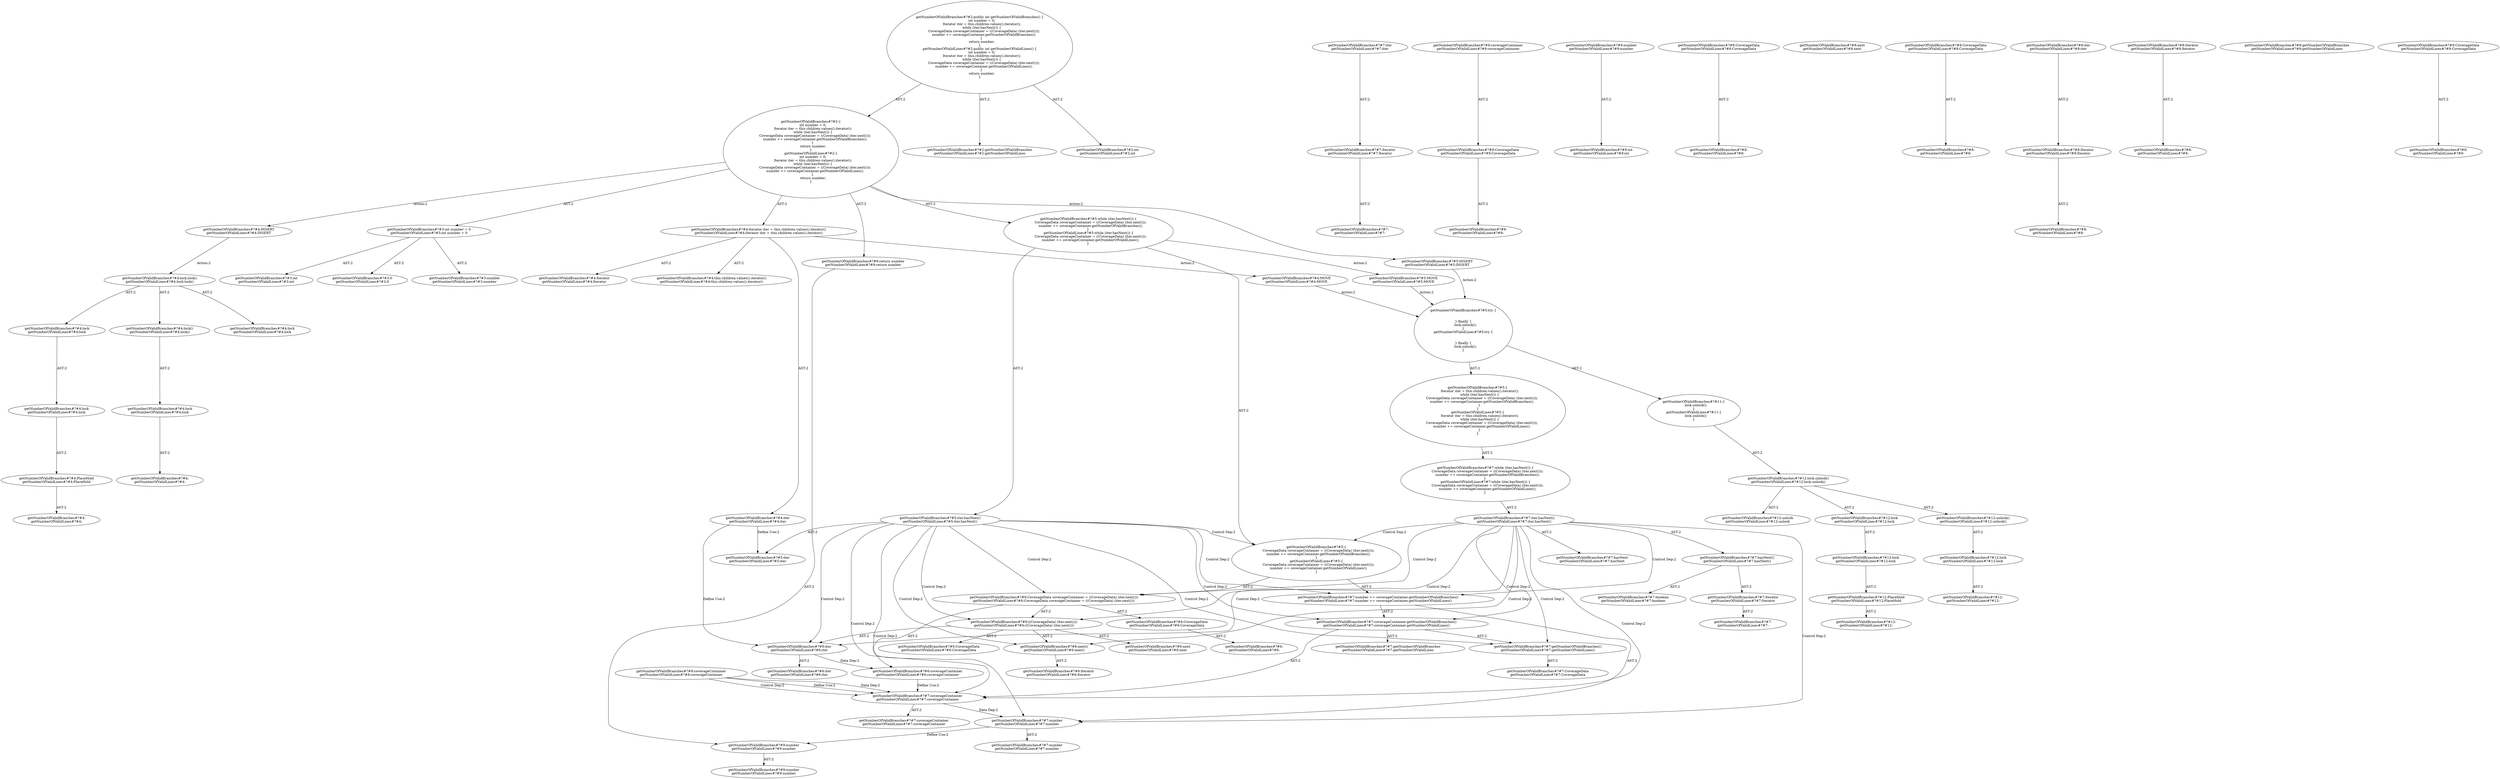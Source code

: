 digraph "Pattern" {
0 [label="getNumberOfValidBranches#?#4:INSERT
getNumberOfValidLines#?#4:INSERT" shape=ellipse]
1 [label="getNumberOfValidBranches#?#2:\{
    int number = 0;
    Iterator iter = this.children.values().iterator();
    while (iter.hasNext()) \{
        CoverageData coverageContainer = ((CoverageData) (iter.next()));
        number += coverageContainer.getNumberOfValidBranches();
    \} 
    return number;
\}
getNumberOfValidLines#?#2:\{
    int number = 0;
    Iterator iter = this.children.values().iterator();
    while (iter.hasNext()) \{
        CoverageData coverageContainer = ((CoverageData) (iter.next()));
        number += coverageContainer.getNumberOfValidLines();
    \} 
    return number;
\}" shape=ellipse]
2 [label="getNumberOfValidBranches#?#2:public int getNumberOfValidBranches() \{
    int number = 0;
    Iterator iter = this.children.values().iterator();
    while (iter.hasNext()) \{
        CoverageData coverageContainer = ((CoverageData) (iter.next()));
        number += coverageContainer.getNumberOfValidBranches();
    \} 
    return number;
\}
getNumberOfValidLines#?#2:public int getNumberOfValidLines() \{
    int number = 0;
    Iterator iter = this.children.values().iterator();
    while (iter.hasNext()) \{
        CoverageData coverageContainer = ((CoverageData) (iter.next()));
        number += coverageContainer.getNumberOfValidLines();
    \} 
    return number;
\}" shape=ellipse]
3 [label="getNumberOfValidBranches#?#2:getNumberOfValidBranches
getNumberOfValidLines#?#2:getNumberOfValidLines" shape=ellipse]
4 [label="getNumberOfValidBranches#?#2:int
getNumberOfValidLines#?#2:int" shape=ellipse]
5 [label="getNumberOfValidBranches#?#3:int number = 0
getNumberOfValidLines#?#3:int number = 0" shape=ellipse]
6 [label="getNumberOfValidBranches#?#3:number
getNumberOfValidLines#?#3:number" shape=ellipse]
7 [label="getNumberOfValidBranches#?#3:int
getNumberOfValidLines#?#3:int" shape=ellipse]
8 [label="getNumberOfValidBranches#?#3:0
getNumberOfValidLines#?#3:0" shape=ellipse]
9 [label="getNumberOfValidBranches#?#4:Iterator iter = this.children.values().iterator()
getNumberOfValidLines#?#4:Iterator iter = this.children.values().iterator()" shape=ellipse]
10 [label="getNumberOfValidBranches#?#4:iter
getNumberOfValidLines#?#4:iter" shape=ellipse]
11 [label="getNumberOfValidBranches#?#4:Iterator
getNumberOfValidLines#?#4:Iterator" shape=ellipse]
12 [label="getNumberOfValidBranches#?#4:this.children.values().iterator()
getNumberOfValidLines#?#4:this.children.values().iterator()" shape=ellipse]
13 [label="getNumberOfValidBranches#?#4:MOVE
getNumberOfValidLines#?#4:MOVE" shape=ellipse]
14 [label="getNumberOfValidBranches#?#5:try \{


\} finally \{
    lock.unlock();
\}
getNumberOfValidLines#?#5:try \{


\} finally \{
    lock.unlock();
\}" shape=ellipse]
15 [label="getNumberOfValidBranches#?#5:\{
    Iterator iter = this.children.values().iterator();
    while (iter.hasNext()) \{
        CoverageData coverageContainer = ((CoverageData) (iter.next()));
        number += coverageContainer.getNumberOfValidBranches();
    \} 
\}
getNumberOfValidLines#?#5:\{
    Iterator iter = this.children.values().iterator();
    while (iter.hasNext()) \{
        CoverageData coverageContainer = ((CoverageData) (iter.next()));
        number += coverageContainer.getNumberOfValidLines();
    \} 
\}" shape=ellipse]
16 [label="getNumberOfValidBranches#?#7:while (iter.hasNext()) \{
    CoverageData coverageContainer = ((CoverageData) (iter.next()));
    number += coverageContainer.getNumberOfValidBranches();
\} 
getNumberOfValidLines#?#7:while (iter.hasNext()) \{
    CoverageData coverageContainer = ((CoverageData) (iter.next()));
    number += coverageContainer.getNumberOfValidLines();
\} " shape=ellipse]
17 [label="getNumberOfValidBranches#?#7:iter.hasNext()
getNumberOfValidLines#?#7:iter.hasNext()" shape=ellipse]
18 [label="getNumberOfValidBranches#?#7:hasNext
getNumberOfValidLines#?#7:hasNext" shape=ellipse]
19 [label="getNumberOfValidBranches#?#5:iter
getNumberOfValidLines#?#5:iter" shape=ellipse]
20 [label="getNumberOfValidBranches#?#7:iter
getNumberOfValidLines#?#7:iter" shape=ellipse]
21 [label="getNumberOfValidBranches#?#7:Iterator
getNumberOfValidLines#?#7:Iterator" shape=ellipse]
22 [label="getNumberOfValidBranches#?#7:
getNumberOfValidLines#?#7:" shape=ellipse]
23 [label="getNumberOfValidBranches#?#7:hasNext()
getNumberOfValidLines#?#7:hasNext()" shape=ellipse]
24 [label="getNumberOfValidBranches#?#7:Iterator
getNumberOfValidLines#?#7:Iterator" shape=ellipse]
25 [label="getNumberOfValidBranches#?#7:
getNumberOfValidLines#?#7:" shape=ellipse]
26 [label="getNumberOfValidBranches#?#7:boolean
getNumberOfValidLines#?#7:boolean" shape=ellipse]
27 [label="getNumberOfValidBranches#?#5:\{
    CoverageData coverageContainer = ((CoverageData) (iter.next()));
    number += coverageContainer.getNumberOfValidBranches();
\}
getNumberOfValidLines#?#5:\{
    CoverageData coverageContainer = ((CoverageData) (iter.next()));
    number += coverageContainer.getNumberOfValidLines();
\}" shape=ellipse]
28 [label="getNumberOfValidBranches#?#6:CoverageData coverageContainer = ((CoverageData) (iter.next()))
getNumberOfValidLines#?#6:CoverageData coverageContainer = ((CoverageData) (iter.next()))" shape=ellipse]
29 [label="getNumberOfValidBranches#?#8:coverageContainer
getNumberOfValidLines#?#8:coverageContainer" shape=ellipse]
30 [label="getNumberOfValidBranches#?#7:coverageContainer
getNumberOfValidLines#?#7:coverageContainer" shape=ellipse]
31 [label="getNumberOfValidBranches#?#9:coverageContainer
getNumberOfValidLines#?#9:coverageContainer" shape=ellipse]
32 [label="getNumberOfValidBranches#?#9:CoverageData
getNumberOfValidLines#?#9:CoverageData" shape=ellipse]
33 [label="getNumberOfValidBranches#?#9:
getNumberOfValidLines#?#9:" shape=ellipse]
34 [label="getNumberOfValidBranches#?#7:number
getNumberOfValidLines#?#7:number" shape=ellipse]
35 [label="getNumberOfValidBranches#?#9:number
getNumberOfValidLines#?#9:number" shape=ellipse]
36 [label="getNumberOfValidBranches#?#9:int
getNumberOfValidLines#?#9:int" shape=ellipse]
37 [label="getNumberOfValidBranches#?#9:number
getNumberOfValidLines#?#9:number" shape=ellipse]
38 [label="getNumberOfValidBranches#?#9:number
getNumberOfValidLines#?#9:number" shape=ellipse]
39 [label="getNumberOfValidBranches#?#7:number
getNumberOfValidLines#?#7:number" shape=ellipse]
40 [label="getNumberOfValidBranches#?#7:coverageContainer
getNumberOfValidLines#?#7:coverageContainer" shape=ellipse]
41 [label="getNumberOfValidBranches#?#8:CoverageData
getNumberOfValidLines#?#8:CoverageData" shape=ellipse]
42 [label="getNumberOfValidBranches#?#8:
getNumberOfValidLines#?#8:" shape=ellipse]
43 [label="getNumberOfValidBranches#?#6:((CoverageData) (iter.next()))
getNumberOfValidLines#?#6:((CoverageData) (iter.next()))" shape=ellipse]
44 [label="getNumberOfValidBranches#?#8:next
getNumberOfValidLines#?#8:next" shape=ellipse]
45 [label="getNumberOfValidBranches#?#8:CoverageData
getNumberOfValidLines#?#8:CoverageData" shape=ellipse]
46 [label="getNumberOfValidBranches#?#8:
getNumberOfValidLines#?#8:" shape=ellipse]
47 [label="getNumberOfValidBranches#?#6:iter
getNumberOfValidLines#?#6:iter" shape=ellipse]
48 [label="getNumberOfValidBranches#?#8:iter
getNumberOfValidLines#?#8:iter" shape=ellipse]
49 [label="getNumberOfValidBranches#?#8:Iterator
getNumberOfValidLines#?#8:Iterator" shape=ellipse]
50 [label="getNumberOfValidBranches#?#8:
getNumberOfValidLines#?#8:" shape=ellipse]
51 [label="getNumberOfValidBranches#?#6:next()
getNumberOfValidLines#?#6:next()" shape=ellipse]
52 [label="getNumberOfValidBranches#?#8:Iterator
getNumberOfValidLines#?#8:Iterator" shape=ellipse]
53 [label="getNumberOfValidBranches#?#8:
getNumberOfValidLines#?#8:" shape=ellipse]
54 [label="getNumberOfValidBranches#?#7:number += coverageContainer.getNumberOfValidBranches()
getNumberOfValidLines#?#7:number += coverageContainer.getNumberOfValidLines()" shape=ellipse]
55 [label="getNumberOfValidBranches#?#7:coverageContainer.getNumberOfValidBranches()
getNumberOfValidLines#?#7:coverageContainer.getNumberOfValidLines()" shape=ellipse]
56 [label="getNumberOfValidBranches#?#9:getNumberOfValidBranches
getNumberOfValidLines#?#9:getNumberOfValidLines" shape=ellipse]
57 [label="getNumberOfValidBranches#?#7:getNumberOfValidBranches()
getNumberOfValidLines#?#7:getNumberOfValidLines()" shape=ellipse]
58 [label="getNumberOfValidBranches#?#9:CoverageData
getNumberOfValidLines#?#9:CoverageData" shape=ellipse]
59 [label="getNumberOfValidBranches#?#9:
getNumberOfValidLines#?#9:" shape=ellipse]
60 [label="getNumberOfValidBranches#?#6:coverageContainer
getNumberOfValidLines#?#6:coverageContainer" shape=ellipse]
61 [label="getNumberOfValidBranches#?#6:CoverageData
getNumberOfValidLines#?#6:CoverageData" shape=ellipse]
62 [label="getNumberOfValidBranches#?#6:
getNumberOfValidLines#?#6:" shape=ellipse]
63 [label="getNumberOfValidBranches#?#6:next
getNumberOfValidLines#?#6:next" shape=ellipse]
64 [label="getNumberOfValidBranches#?#6:CoverageData
getNumberOfValidLines#?#6:CoverageData" shape=ellipse]
65 [label="getNumberOfValidBranches#?#6:iter
getNumberOfValidLines#?#6:iter" shape=ellipse]
66 [label="getNumberOfValidBranches#?#6:Iterator
getNumberOfValidLines#?#6:Iterator" shape=ellipse]
67 [label="getNumberOfValidBranches#?#7:getNumberOfValidBranches
getNumberOfValidLines#?#7:getNumberOfValidLines" shape=ellipse]
68 [label="getNumberOfValidBranches#?#7:CoverageData
getNumberOfValidLines#?#7:CoverageData" shape=ellipse]
69 [label="getNumberOfValidBranches#?#11:\{
    lock.unlock();
\}
getNumberOfValidLines#?#11:\{
    lock.unlock();
\}" shape=ellipse]
70 [label="getNumberOfValidBranches#?#12:lock.unlock()
getNumberOfValidLines#?#12:lock.unlock()" shape=ellipse]
71 [label="getNumberOfValidBranches#?#12:unlock
getNumberOfValidLines#?#12:unlock" shape=ellipse]
72 [label="getNumberOfValidBranches#?#12:lock
getNumberOfValidLines#?#12:lock" shape=ellipse]
73 [label="getNumberOfValidBranches#?#12:lock
getNumberOfValidLines#?#12:lock" shape=ellipse]
74 [label="getNumberOfValidBranches#?#12:PlaceHold
getNumberOfValidLines#?#12:PlaceHold" shape=ellipse]
75 [label="getNumberOfValidBranches#?#12:
getNumberOfValidLines#?#12:" shape=ellipse]
76 [label="getNumberOfValidBranches#?#12:unlock()
getNumberOfValidLines#?#12:unlock()" shape=ellipse]
77 [label="getNumberOfValidBranches#?#12:lock
getNumberOfValidLines#?#12:lock" shape=ellipse]
78 [label="getNumberOfValidBranches#?#12:
getNumberOfValidLines#?#12:" shape=ellipse]
79 [label="getNumberOfValidBranches#?#5:while (iter.hasNext()) \{
    CoverageData coverageContainer = ((CoverageData) (iter.next()));
    number += coverageContainer.getNumberOfValidBranches();
\} 
getNumberOfValidLines#?#5:while (iter.hasNext()) \{
    CoverageData coverageContainer = ((CoverageData) (iter.next()));
    number += coverageContainer.getNumberOfValidLines();
\} " shape=ellipse]
80 [label="getNumberOfValidBranches#?#5:iter.hasNext()
getNumberOfValidLines#?#5:iter.hasNext()" shape=ellipse]
81 [label="getNumberOfValidBranches#?#5:MOVE
getNumberOfValidLines#?#5:MOVE" shape=ellipse]
82 [label="getNumberOfValidBranches#?#9:return number
getNumberOfValidLines#?#9:return number" shape=ellipse]
83 [label="getNumberOfValidBranches#?#5:INSERT
getNumberOfValidLines#?#5:INSERT" shape=ellipse]
84 [label="getNumberOfValidBranches#?#4:lock.lock()
getNumberOfValidLines#?#4:lock.lock()" shape=ellipse]
85 [label="getNumberOfValidBranches#?#4:lock
getNumberOfValidLines#?#4:lock" shape=ellipse]
86 [label="getNumberOfValidBranches#?#4:lock
getNumberOfValidLines#?#4:lock" shape=ellipse]
87 [label="getNumberOfValidBranches#?#4:lock
getNumberOfValidLines#?#4:lock" shape=ellipse]
88 [label="getNumberOfValidBranches#?#4:PlaceHold
getNumberOfValidLines#?#4:PlaceHold" shape=ellipse]
89 [label="getNumberOfValidBranches#?#4:
getNumberOfValidLines#?#4:" shape=ellipse]
90 [label="getNumberOfValidBranches#?#4:lock()
getNumberOfValidLines#?#4:lock()" shape=ellipse]
91 [label="getNumberOfValidBranches#?#4:lock
getNumberOfValidLines#?#4:lock" shape=ellipse]
92 [label="getNumberOfValidBranches#?#4:
getNumberOfValidLines#?#4:" shape=ellipse]
0 -> 84 [label="Action:2"];
1 -> 0 [label="Action:2"];
1 -> 5 [label="AST:2"];
1 -> 9 [label="AST:2"];
1 -> 79 [label="AST:2"];
1 -> 82 [label="AST:2"];
1 -> 83 [label="Action:2"];
2 -> 1 [label="AST:2"];
2 -> 3 [label="AST:2"];
2 -> 4 [label="AST:2"];
5 -> 6 [label="AST:2"];
5 -> 7 [label="AST:2"];
5 -> 8 [label="AST:2"];
9 -> 10 [label="AST:2"];
9 -> 11 [label="AST:2"];
9 -> 12 [label="AST:2"];
9 -> 13 [label="Action:2"];
10 -> 19 [label="Define Use:2"];
10 -> 47 [label="Define Use:2"];
13 -> 14 [label="Action:2"];
14 -> 15 [label="AST:2"];
14 -> 69 [label="AST:2"];
15 -> 16 [label="AST:2"];
16 -> 17 [label="AST:2"];
17 -> 18 [label="AST:2"];
17 -> 23 [label="AST:2"];
17 -> 27 [label="Control Dep:2"];
17 -> 28 [label="Control Dep:2"];
17 -> 43 [label="Control Dep:2"];
17 -> 51 [label="Control Dep:2"];
17 -> 47 [label="Control Dep:2"];
17 -> 54 [label="Control Dep:2"];
17 -> 34 [label="Control Dep:2"];
17 -> 55 [label="Control Dep:2"];
17 -> 57 [label="Control Dep:2"];
17 -> 30 [label="Control Dep:2"];
20 -> 21 [label="AST:2"];
21 -> 22 [label="AST:2"];
23 -> 24 [label="AST:2"];
23 -> 26 [label="AST:2"];
24 -> 25 [label="AST:2"];
27 -> 28 [label="AST:2"];
27 -> 54 [label="AST:2"];
28 -> 60 [label="AST:2"];
28 -> 61 [label="AST:2"];
28 -> 43 [label="AST:2"];
29 -> 30 [label="Define Use:2"];
29 -> 30 [label="Data Dep:2"];
29 -> 30 [label="Control Dep:2"];
30 -> 40 [label="AST:2"];
30 -> 34 [label="Data Dep:2"];
31 -> 32 [label="AST:2"];
32 -> 33 [label="AST:2"];
34 -> 39 [label="AST:2"];
34 -> 37 [label="Define Use:2"];
35 -> 36 [label="AST:2"];
37 -> 38 [label="AST:2"];
41 -> 42 [label="AST:2"];
43 -> 63 [label="AST:2"];
43 -> 64 [label="AST:2"];
43 -> 47 [label="AST:2"];
43 -> 51 [label="AST:2"];
45 -> 46 [label="AST:2"];
47 -> 65 [label="AST:2"];
47 -> 60 [label="Data Dep:2"];
48 -> 49 [label="AST:2"];
49 -> 50 [label="AST:2"];
51 -> 66 [label="AST:2"];
52 -> 53 [label="AST:2"];
54 -> 34 [label="AST:2"];
54 -> 55 [label="AST:2"];
55 -> 30 [label="AST:2"];
55 -> 67 [label="AST:2"];
55 -> 57 [label="AST:2"];
57 -> 68 [label="AST:2"];
58 -> 59 [label="AST:2"];
60 -> 30 [label="Define Use:2"];
61 -> 62 [label="AST:2"];
69 -> 70 [label="AST:2"];
70 -> 71 [label="AST:2"];
70 -> 72 [label="AST:2"];
70 -> 76 [label="AST:2"];
72 -> 73 [label="AST:2"];
73 -> 74 [label="AST:2"];
74 -> 75 [label="AST:2"];
76 -> 77 [label="AST:2"];
77 -> 78 [label="AST:2"];
79 -> 27 [label="AST:2"];
79 -> 80 [label="AST:2"];
79 -> 81 [label="Action:2"];
80 -> 19 [label="AST:2"];
80 -> 27 [label="Control Dep:2"];
80 -> 28 [label="Control Dep:2"];
80 -> 30 [label="Control Dep:2"];
80 -> 34 [label="Control Dep:2"];
80 -> 43 [label="Control Dep:2"];
80 -> 47 [label="Control Dep:2"];
80 -> 51 [label="Control Dep:2"];
80 -> 54 [label="Control Dep:2"];
80 -> 55 [label="Control Dep:2"];
80 -> 57 [label="Control Dep:2"];
81 -> 14 [label="Action:2"];
82 -> 37 [label="AST:2"];
83 -> 14 [label="Action:2"];
84 -> 85 [label="AST:2"];
84 -> 86 [label="AST:2"];
84 -> 90 [label="AST:2"];
86 -> 87 [label="AST:2"];
87 -> 88 [label="AST:2"];
88 -> 89 [label="AST:2"];
90 -> 91 [label="AST:2"];
91 -> 92 [label="AST:2"];
}